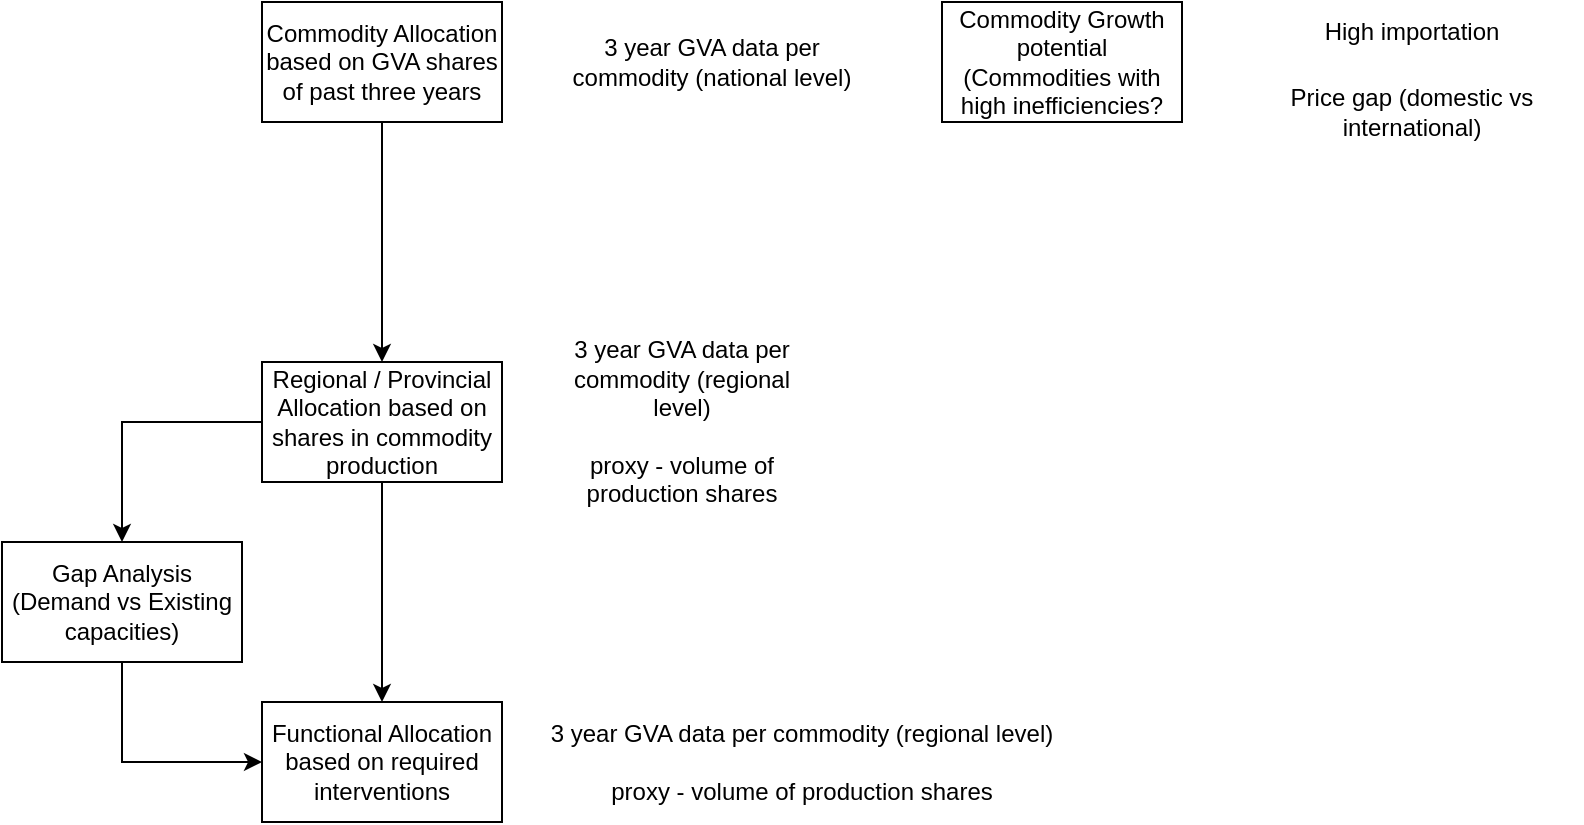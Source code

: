 <mxfile version="20.2.8" type="github">
  <diagram id="g1qQS6CuZyvtDD4UTPzR" name="Page-1">
    <mxGraphModel dx="2275" dy="1811" grid="1" gridSize="10" guides="1" tooltips="1" connect="1" arrows="1" fold="1" page="1" pageScale="1" pageWidth="850" pageHeight="1100" math="0" shadow="0">
      <root>
        <mxCell id="0" />
        <mxCell id="1" parent="0" />
        <mxCell id="rhr05gc9FiGtpQ4xHJf0-3" value="" style="edgeStyle=orthogonalEdgeStyle;rounded=0;orthogonalLoop=1;jettySize=auto;html=1;" edge="1" parent="1" source="rhr05gc9FiGtpQ4xHJf0-1" target="rhr05gc9FiGtpQ4xHJf0-2">
          <mxGeometry relative="1" as="geometry" />
        </mxCell>
        <mxCell id="rhr05gc9FiGtpQ4xHJf0-1" value="Commodity Allocation based on GVA shares of past three years" style="rounded=0;whiteSpace=wrap;html=1;" vertex="1" parent="1">
          <mxGeometry x="110" y="-30" width="120" height="60" as="geometry" />
        </mxCell>
        <mxCell id="rhr05gc9FiGtpQ4xHJf0-7" value="" style="edgeStyle=orthogonalEdgeStyle;rounded=0;orthogonalLoop=1;jettySize=auto;html=1;" edge="1" parent="1" source="rhr05gc9FiGtpQ4xHJf0-2" target="rhr05gc9FiGtpQ4xHJf0-6">
          <mxGeometry relative="1" as="geometry" />
        </mxCell>
        <mxCell id="rhr05gc9FiGtpQ4xHJf0-9" style="edgeStyle=orthogonalEdgeStyle;rounded=0;orthogonalLoop=1;jettySize=auto;html=1;entryX=0.5;entryY=0;entryDx=0;entryDy=0;" edge="1" parent="1" source="rhr05gc9FiGtpQ4xHJf0-2" target="rhr05gc9FiGtpQ4xHJf0-8">
          <mxGeometry relative="1" as="geometry" />
        </mxCell>
        <mxCell id="rhr05gc9FiGtpQ4xHJf0-2" value="Regional / Provincial Allocation based on shares in commodity production" style="whiteSpace=wrap;html=1;rounded=0;" vertex="1" parent="1">
          <mxGeometry x="110" y="150" width="120" height="60" as="geometry" />
        </mxCell>
        <mxCell id="rhr05gc9FiGtpQ4xHJf0-4" value="3 year GVA data per commodity (national level)" style="text;html=1;strokeColor=none;fillColor=none;align=center;verticalAlign=middle;whiteSpace=wrap;rounded=0;" vertex="1" parent="1">
          <mxGeometry x="250" y="-15" width="170" height="30" as="geometry" />
        </mxCell>
        <mxCell id="rhr05gc9FiGtpQ4xHJf0-5" value="3 year GVA data per commodity (regional level)&lt;br&gt;&lt;br&gt;proxy - volume of production shares" style="text;html=1;strokeColor=none;fillColor=none;align=center;verticalAlign=middle;whiteSpace=wrap;rounded=0;" vertex="1" parent="1">
          <mxGeometry x="250" y="165" width="140" height="30" as="geometry" />
        </mxCell>
        <mxCell id="rhr05gc9FiGtpQ4xHJf0-6" value="Functional Allocation based on required interventions" style="whiteSpace=wrap;html=1;rounded=0;" vertex="1" parent="1">
          <mxGeometry x="110" y="320" width="120" height="60" as="geometry" />
        </mxCell>
        <mxCell id="rhr05gc9FiGtpQ4xHJf0-11" style="edgeStyle=orthogonalEdgeStyle;rounded=0;orthogonalLoop=1;jettySize=auto;html=1;entryX=0;entryY=0.5;entryDx=0;entryDy=0;exitX=0.5;exitY=1;exitDx=0;exitDy=0;" edge="1" parent="1" source="rhr05gc9FiGtpQ4xHJf0-8" target="rhr05gc9FiGtpQ4xHJf0-6">
          <mxGeometry relative="1" as="geometry" />
        </mxCell>
        <mxCell id="rhr05gc9FiGtpQ4xHJf0-8" value="Gap Analysis (Demand vs Existing capacities)" style="whiteSpace=wrap;html=1;rounded=0;" vertex="1" parent="1">
          <mxGeometry x="-20" y="240" width="120" height="60" as="geometry" />
        </mxCell>
        <mxCell id="rhr05gc9FiGtpQ4xHJf0-12" value="3 year GVA data per commodity (regional level)&lt;br&gt;&lt;br&gt;proxy - volume of production shares" style="text;html=1;strokeColor=none;fillColor=none;align=center;verticalAlign=middle;whiteSpace=wrap;rounded=0;" vertex="1" parent="1">
          <mxGeometry x="250" y="335" width="260" height="30" as="geometry" />
        </mxCell>
        <mxCell id="rhr05gc9FiGtpQ4xHJf0-14" value="Commodity Growth potential (Commodities with high inefficiencies?" style="rounded=0;whiteSpace=wrap;html=1;" vertex="1" parent="1">
          <mxGeometry x="450" y="-30" width="120" height="60" as="geometry" />
        </mxCell>
        <mxCell id="rhr05gc9FiGtpQ4xHJf0-15" value="High importation" style="text;html=1;strokeColor=none;fillColor=none;align=center;verticalAlign=middle;whiteSpace=wrap;rounded=0;" vertex="1" parent="1">
          <mxGeometry x="600" y="-30" width="170" height="30" as="geometry" />
        </mxCell>
        <mxCell id="rhr05gc9FiGtpQ4xHJf0-16" value="Price gap (domestic vs international)" style="text;html=1;strokeColor=none;fillColor=none;align=center;verticalAlign=middle;whiteSpace=wrap;rounded=0;" vertex="1" parent="1">
          <mxGeometry x="600" y="10" width="170" height="30" as="geometry" />
        </mxCell>
      </root>
    </mxGraphModel>
  </diagram>
</mxfile>
